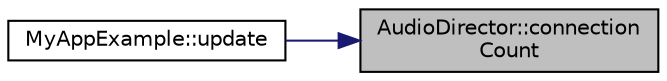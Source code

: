 digraph "AudioDirector::connectionCount"
{
 // LATEX_PDF_SIZE
  edge [fontname="Helvetica",fontsize="10",labelfontname="Helvetica",labelfontsize="10"];
  node [fontname="Helvetica",fontsize="10",shape=record];
  rankdir="RL";
  Node1 [label="AudioDirector::connection\lCount",height=0.2,width=0.4,color="black", fillcolor="grey75", style="filled", fontcolor="black",tooltip=" "];
  Node1 -> Node2 [dir="back",color="midnightblue",fontsize="10",style="solid",fontname="Helvetica"];
  Node2 [label="MyAppExample::update",height=0.2,width=0.4,color="black", fillcolor="white", style="filled",URL="$class_my_app_example.html#a85d334b7ccd2035b491b13d81350fea1",tooltip=" "];
}
